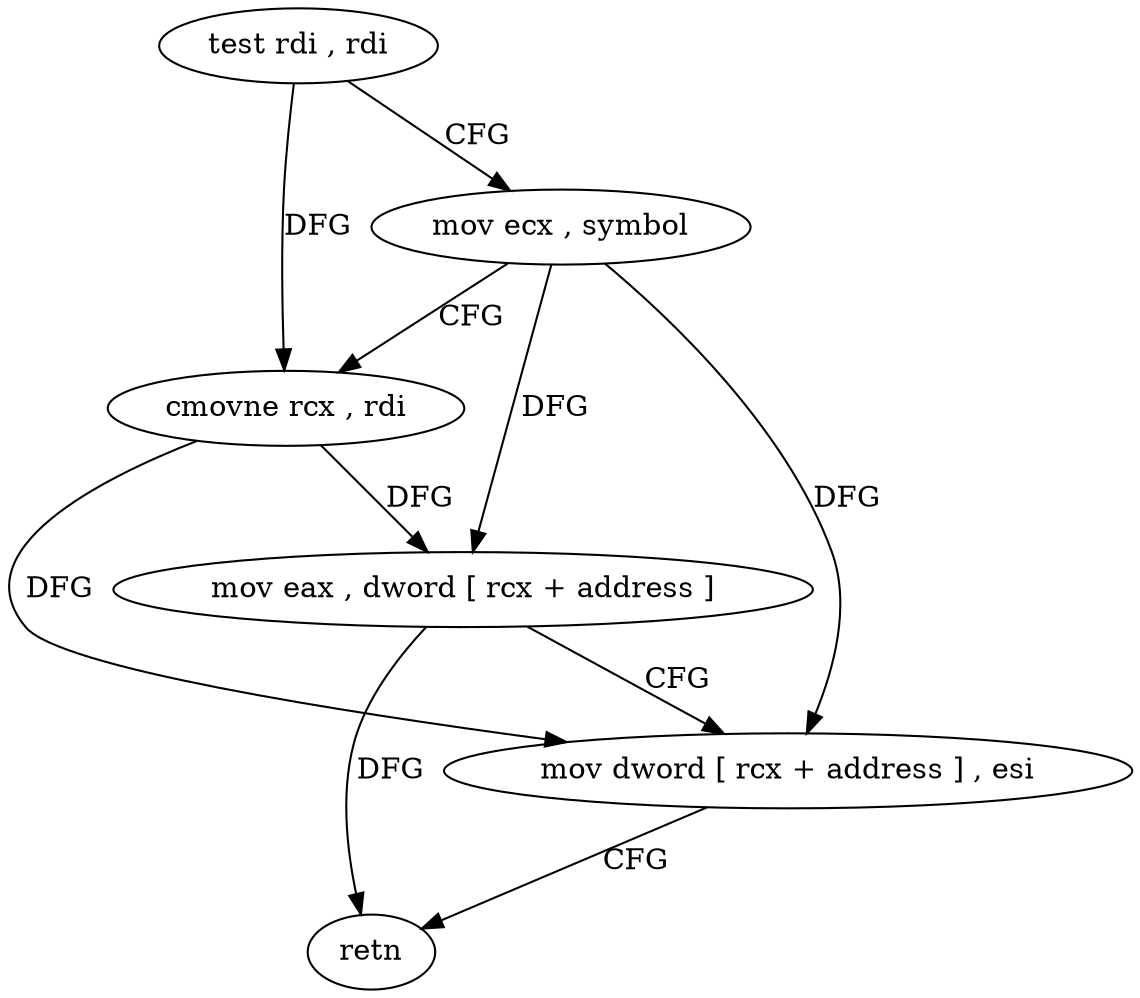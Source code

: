 digraph "func" {
"4206384" [label = "test rdi , rdi" ]
"4206387" [label = "mov ecx , symbol" ]
"4206392" [label = "cmovne rcx , rdi" ]
"4206396" [label = "mov eax , dword [ rcx + address ]" ]
"4206399" [label = "mov dword [ rcx + address ] , esi" ]
"4206402" [label = "retn" ]
"4206384" -> "4206387" [ label = "CFG" ]
"4206384" -> "4206392" [ label = "DFG" ]
"4206387" -> "4206392" [ label = "CFG" ]
"4206387" -> "4206396" [ label = "DFG" ]
"4206387" -> "4206399" [ label = "DFG" ]
"4206392" -> "4206396" [ label = "DFG" ]
"4206392" -> "4206399" [ label = "DFG" ]
"4206396" -> "4206399" [ label = "CFG" ]
"4206396" -> "4206402" [ label = "DFG" ]
"4206399" -> "4206402" [ label = "CFG" ]
}
